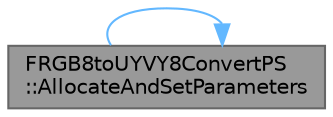 digraph "FRGB8toUYVY8ConvertPS::AllocateAndSetParameters"
{
 // INTERACTIVE_SVG=YES
 // LATEX_PDF_SIZE
  bgcolor="transparent";
  edge [fontname=Helvetica,fontsize=10,labelfontname=Helvetica,labelfontsize=10];
  node [fontname=Helvetica,fontsize=10,shape=box,height=0.2,width=0.4];
  rankdir="RL";
  Node1 [id="Node000001",label="FRGB8toUYVY8ConvertPS\l::AllocateAndSetParameters",height=0.2,width=0.4,color="gray40", fillcolor="grey60", style="filled", fontcolor="black",tooltip="Allocates and setup shader parameter in the incoming graph builder."];
  Node1 -> Node1 [id="edge1_Node000001_Node000001",dir="back",color="steelblue1",style="solid",tooltip=" "];
}
